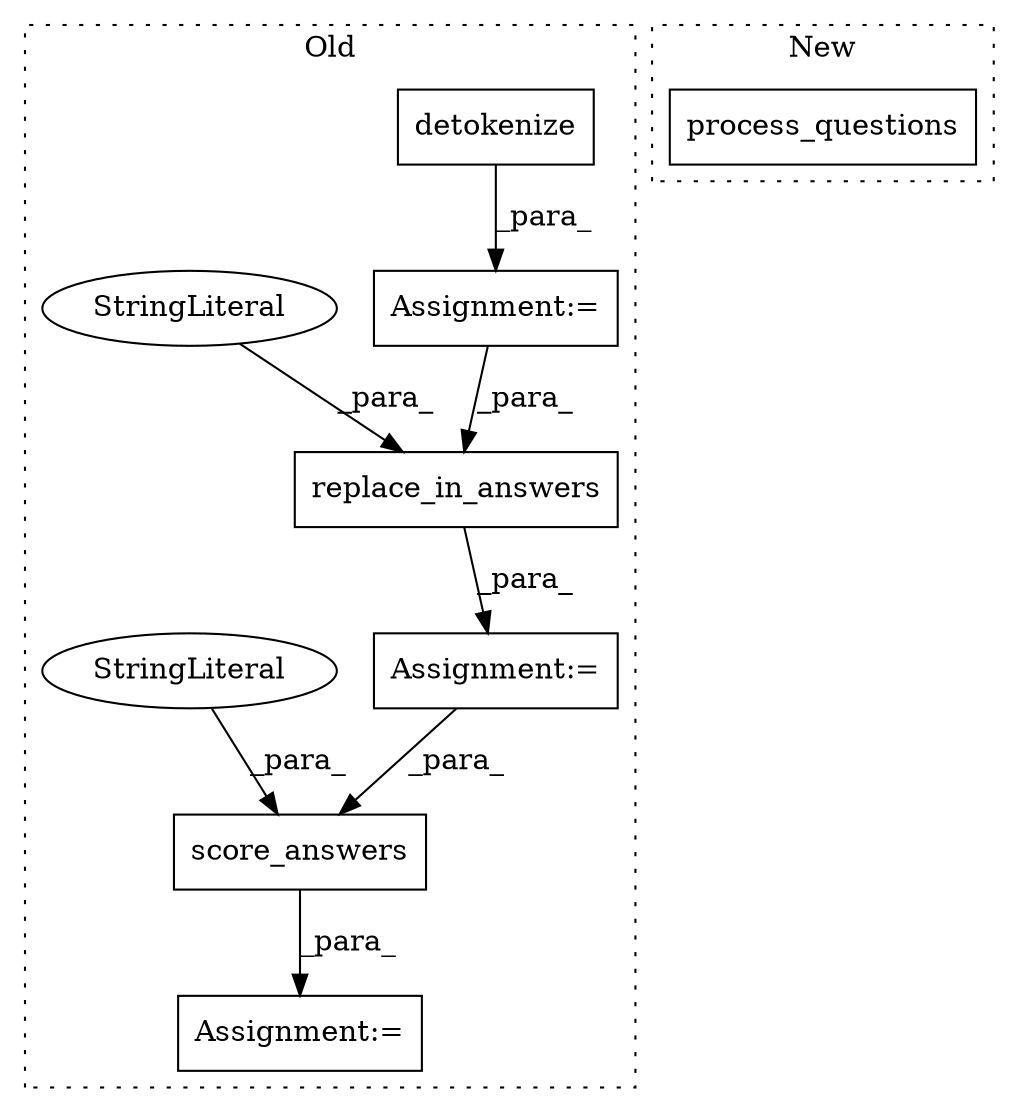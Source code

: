 digraph G {
subgraph cluster0 {
1 [label="replace_in_answers" a="32" s="6837,6873" l="19,1" shape="box"];
3 [label="detokenize" a="32" s="6804,6822" l="11,1" shape="box"];
4 [label="StringLiteral" a="45" s="6864" l="9" shape="ellipse"];
5 [label="score_answers" a="32" s="6894,6925" l="14,1" shape="box"];
6 [label="StringLiteral" a="45" s="6916" l="9" shape="ellipse"];
7 [label="Assignment:=" a="7" s="6893" l="1" shape="box"];
8 [label="Assignment:=" a="7" s="6836" l="1" shape="box"];
9 [label="Assignment:=" a="7" s="6803" l="1" shape="box"];
label = "Old";
style="dotted";
}
subgraph cluster1 {
2 [label="process_questions" a="32" s="6341,6368" l="18,1" shape="box"];
label = "New";
style="dotted";
}
1 -> 8 [label="_para_"];
3 -> 9 [label="_para_"];
4 -> 1 [label="_para_"];
5 -> 7 [label="_para_"];
6 -> 5 [label="_para_"];
8 -> 5 [label="_para_"];
9 -> 1 [label="_para_"];
}